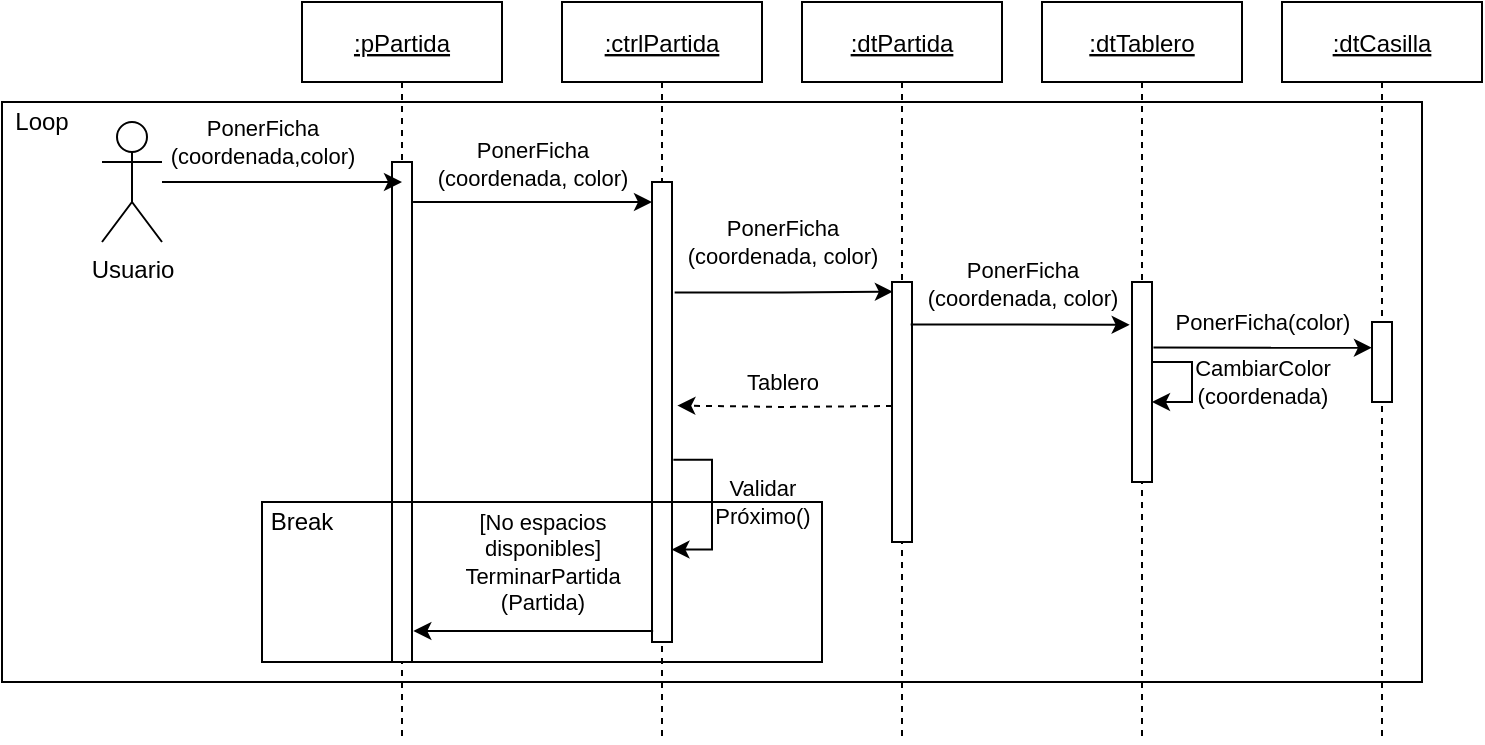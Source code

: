 <mxfile version="13.7.9" type="device"><diagram id="ssOZ4bL-ty1EArPpdC8H" name="Página-1"><mxGraphModel dx="2563" dy="846" grid="1" gridSize="10" guides="1" tooltips="1" connect="1" arrows="1" fold="1" page="1" pageScale="1" pageWidth="1100" pageHeight="850" math="0" shadow="0"><root><mxCell id="0"/><mxCell id="1" parent="0"/><mxCell id="YoUO6dAfMeSq5CPX_N4Y-33" value="" style="rounded=0;whiteSpace=wrap;html=1;" vertex="1" parent="1"><mxGeometry x="-10" y="140" width="710" height="290" as="geometry"/></mxCell><mxCell id="YoUO6dAfMeSq5CPX_N4Y-34" value="Loop" style="text;html=1;strokeColor=none;fillColor=none;align=center;verticalAlign=middle;whiteSpace=wrap;rounded=0;" vertex="1" parent="1"><mxGeometry x="-10" y="140" width="40" height="20" as="geometry"/></mxCell><mxCell id="YoUO6dAfMeSq5CPX_N4Y-1" value=":ctrlPartida" style="shape=umlLifeline;perimeter=lifelinePerimeter;container=1;collapsible=0;recursiveResize=0;rounded=0;shadow=0;strokeWidth=1;fontStyle=4" vertex="1" parent="1"><mxGeometry x="270" y="90" width="100" height="370" as="geometry"/></mxCell><mxCell id="YoUO6dAfMeSq5CPX_N4Y-2" value="" style="points=[];perimeter=orthogonalPerimeter;rounded=0;shadow=0;strokeWidth=1;" vertex="1" parent="YoUO6dAfMeSq5CPX_N4Y-1"><mxGeometry x="45" y="90" width="10" height="230" as="geometry"/></mxCell><mxCell id="YoUO6dAfMeSq5CPX_N4Y-31" value="Validar&lt;br&gt;Próximo()" style="edgeStyle=orthogonalEdgeStyle;rounded=0;orthogonalLoop=1;jettySize=auto;html=1;entryX=0.972;entryY=0.799;entryDx=0;entryDy=0;entryPerimeter=0;exitX=1.068;exitY=0.604;exitDx=0;exitDy=0;exitPerimeter=0;" edge="1" parent="YoUO6dAfMeSq5CPX_N4Y-1" source="YoUO6dAfMeSq5CPX_N4Y-2" target="YoUO6dAfMeSq5CPX_N4Y-2"><mxGeometry x="-0.044" y="25" relative="1" as="geometry"><Array as="points"><mxPoint x="75" y="229"/><mxPoint x="75" y="274"/></Array><mxPoint as="offset"/></mxGeometry></mxCell><mxCell id="YoUO6dAfMeSq5CPX_N4Y-3" value=":pPartida" style="shape=umlLifeline;perimeter=lifelinePerimeter;container=1;collapsible=0;recursiveResize=0;rounded=0;shadow=0;strokeWidth=1;fontStyle=4" vertex="1" parent="1"><mxGeometry x="140" y="90" width="100" height="370" as="geometry"/></mxCell><mxCell id="YoUO6dAfMeSq5CPX_N4Y-4" value="" style="points=[];perimeter=orthogonalPerimeter;rounded=0;shadow=0;strokeWidth=1;" vertex="1" parent="YoUO6dAfMeSq5CPX_N4Y-3"><mxGeometry x="45" y="80" width="10" height="250" as="geometry"/></mxCell><mxCell id="YoUO6dAfMeSq5CPX_N4Y-5" value="PonerFicha&lt;br&gt;(coordenada,color)" style="edgeStyle=orthogonalEdgeStyle;rounded=0;orthogonalLoop=1;jettySize=auto;html=1;labelBackgroundColor=none;entryX=0.5;entryY=0.04;entryDx=0;entryDy=0;entryPerimeter=0;" edge="1" parent="1" source="YoUO6dAfMeSq5CPX_N4Y-6" target="YoUO6dAfMeSq5CPX_N4Y-4"><mxGeometry x="-0.167" y="20" relative="1" as="geometry"><mxPoint as="offset"/></mxGeometry></mxCell><mxCell id="YoUO6dAfMeSq5CPX_N4Y-6" value="Usuario" style="shape=umlActor;verticalLabelPosition=bottom;verticalAlign=top;html=1;" vertex="1" parent="1"><mxGeometry x="40" y="150" width="30" height="60" as="geometry"/></mxCell><mxCell id="YoUO6dAfMeSq5CPX_N4Y-7" value=":dtTablero" style="shape=umlLifeline;perimeter=lifelinePerimeter;container=1;collapsible=0;recursiveResize=0;rounded=0;shadow=0;strokeWidth=1;fontStyle=4" vertex="1" parent="1"><mxGeometry x="510" y="90" width="100" height="370" as="geometry"/></mxCell><mxCell id="YoUO6dAfMeSq5CPX_N4Y-8" value="" style="points=[];perimeter=orthogonalPerimeter;rounded=0;shadow=0;strokeWidth=1;" vertex="1" parent="YoUO6dAfMeSq5CPX_N4Y-7"><mxGeometry x="45" y="140" width="10" height="100" as="geometry"/></mxCell><mxCell id="YoUO6dAfMeSq5CPX_N4Y-25" value="CambiarColor&lt;br&gt;(coordenada)" style="edgeStyle=orthogonalEdgeStyle;rounded=0;orthogonalLoop=1;jettySize=auto;html=1;" edge="1" parent="YoUO6dAfMeSq5CPX_N4Y-7" source="YoUO6dAfMeSq5CPX_N4Y-8" target="YoUO6dAfMeSq5CPX_N4Y-8"><mxGeometry x="0.333" y="-36" relative="1" as="geometry"><mxPoint x="35" y="26" as="offset"/></mxGeometry></mxCell><mxCell id="YoUO6dAfMeSq5CPX_N4Y-9" value=":dtPartida" style="shape=umlLifeline;perimeter=lifelinePerimeter;container=1;collapsible=0;recursiveResize=0;rounded=0;shadow=0;strokeWidth=1;fontStyle=4" vertex="1" parent="1"><mxGeometry x="390" y="90" width="100" height="370" as="geometry"/></mxCell><mxCell id="YoUO6dAfMeSq5CPX_N4Y-10" value="" style="points=[];perimeter=orthogonalPerimeter;rounded=0;shadow=0;strokeWidth=1;" vertex="1" parent="YoUO6dAfMeSq5CPX_N4Y-9"><mxGeometry x="45" y="140" width="10" height="130" as="geometry"/></mxCell><mxCell id="YoUO6dAfMeSq5CPX_N4Y-11" value=":dtCasilla" style="shape=umlLifeline;perimeter=lifelinePerimeter;container=1;collapsible=0;recursiveResize=0;rounded=0;shadow=0;strokeWidth=1;fontStyle=4" vertex="1" parent="1"><mxGeometry x="630" y="90" width="100" height="370" as="geometry"/></mxCell><mxCell id="YoUO6dAfMeSq5CPX_N4Y-12" value="" style="points=[];perimeter=orthogonalPerimeter;rounded=0;shadow=0;strokeWidth=1;" vertex="1" parent="YoUO6dAfMeSq5CPX_N4Y-11"><mxGeometry x="45" y="160" width="10" height="40" as="geometry"/></mxCell><mxCell id="YoUO6dAfMeSq5CPX_N4Y-13" value="PonerFicha&lt;br&gt;(coordenada, color)" style="edgeStyle=orthogonalEdgeStyle;rounded=0;orthogonalLoop=1;jettySize=auto;html=1;labelBackgroundColor=none;exitX=1.053;exitY=0.08;exitDx=0;exitDy=0;exitPerimeter=0;" edge="1" parent="1" source="YoUO6dAfMeSq5CPX_N4Y-4"><mxGeometry x="-0.001" y="20" relative="1" as="geometry"><mxPoint x="190" y="190" as="sourcePoint"/><mxPoint as="offset"/><mxPoint x="315" y="190" as="targetPoint"/></mxGeometry></mxCell><mxCell id="YoUO6dAfMeSq5CPX_N4Y-14" value="PonerFicha&lt;br&gt;(coordenada, color)" style="edgeStyle=orthogonalEdgeStyle;rounded=0;orthogonalLoop=1;jettySize=auto;html=1;labelBackgroundColor=none;entryX=0.044;entryY=0.037;entryDx=0;entryDy=0;entryPerimeter=0;exitX=1.133;exitY=0.24;exitDx=0;exitDy=0;exitPerimeter=0;" edge="1" parent="1" source="YoUO6dAfMeSq5CPX_N4Y-2" target="YoUO6dAfMeSq5CPX_N4Y-10"><mxGeometry x="-0.013" y="25" relative="1" as="geometry"><mxPoint x="436" y="235" as="targetPoint"/><mxPoint as="offset"/><mxPoint x="320" y="235" as="sourcePoint"/></mxGeometry></mxCell><mxCell id="YoUO6dAfMeSq5CPX_N4Y-19" value="PonerFicha(color)" style="edgeStyle=orthogonalEdgeStyle;rounded=0;orthogonalLoop=1;jettySize=auto;html=1;entryX=-0.003;entryY=0.321;entryDx=0;entryDy=0;entryPerimeter=0;labelBackgroundColor=none;exitX=1.072;exitY=0.328;exitDx=0;exitDy=0;exitPerimeter=0;" edge="1" parent="1" source="YoUO6dAfMeSq5CPX_N4Y-8" target="YoUO6dAfMeSq5CPX_N4Y-12"><mxGeometry x="-0.006" y="13" relative="1" as="geometry"><mxPoint as="offset"/></mxGeometry></mxCell><mxCell id="YoUO6dAfMeSq5CPX_N4Y-24" value="PonerFicha&lt;br&gt;(coordenada, color)" style="edgeStyle=orthogonalEdgeStyle;rounded=0;orthogonalLoop=1;jettySize=auto;html=1;entryX=-0.116;entryY=0.214;entryDx=0;entryDy=0;entryPerimeter=0;exitX=0.933;exitY=0.163;exitDx=0;exitDy=0;exitPerimeter=0;" edge="1" parent="1" source="YoUO6dAfMeSq5CPX_N4Y-10" target="YoUO6dAfMeSq5CPX_N4Y-8"><mxGeometry x="0.021" y="20" relative="1" as="geometry"><mxPoint x="550" y="250" as="targetPoint"/><mxPoint as="offset"/></mxGeometry></mxCell><mxCell id="YoUO6dAfMeSq5CPX_N4Y-29" value="Tablero" style="edgeStyle=orthogonalEdgeStyle;rounded=0;orthogonalLoop=1;jettySize=auto;html=1;entryX=1.267;entryY=0.486;entryDx=0;entryDy=0;entryPerimeter=0;dashed=1;" edge="1" parent="1" target="YoUO6dAfMeSq5CPX_N4Y-2"><mxGeometry x="0.013" y="-12" relative="1" as="geometry"><mxPoint x="435" y="292" as="sourcePoint"/><mxPoint as="offset"/></mxGeometry></mxCell><mxCell id="YoUO6dAfMeSq5CPX_N4Y-32" value="[No espacios &lt;br&gt;disponibles]&lt;br&gt;TerminarPartida&lt;br&gt;(Partida)" style="edgeStyle=orthogonalEdgeStyle;rounded=0;orthogonalLoop=1;jettySize=auto;html=1;entryX=1.067;entryY=0.938;entryDx=0;entryDy=0;entryPerimeter=0;exitX=0.056;exitY=0.976;exitDx=0;exitDy=0;exitPerimeter=0;" edge="1" parent="1" source="YoUO6dAfMeSq5CPX_N4Y-2" target="YoUO6dAfMeSq5CPX_N4Y-4"><mxGeometry x="-0.073" y="-34" relative="1" as="geometry"><mxPoint x="300" y="405" as="sourcePoint"/><mxPoint as="offset"/></mxGeometry></mxCell><mxCell id="YoUO6dAfMeSq5CPX_N4Y-35" value="" style="rounded=0;whiteSpace=wrap;html=1;labelBackgroundColor=none;fillColor=none;" vertex="1" parent="1"><mxGeometry x="120" y="340" width="280" height="80" as="geometry"/></mxCell><mxCell id="YoUO6dAfMeSq5CPX_N4Y-36" value="Break" style="text;html=1;strokeColor=none;fillColor=none;align=center;verticalAlign=middle;whiteSpace=wrap;rounded=0;labelBackgroundColor=none;" vertex="1" parent="1"><mxGeometry x="120" y="340" width="40" height="20" as="geometry"/></mxCell></root></mxGraphModel></diagram></mxfile>